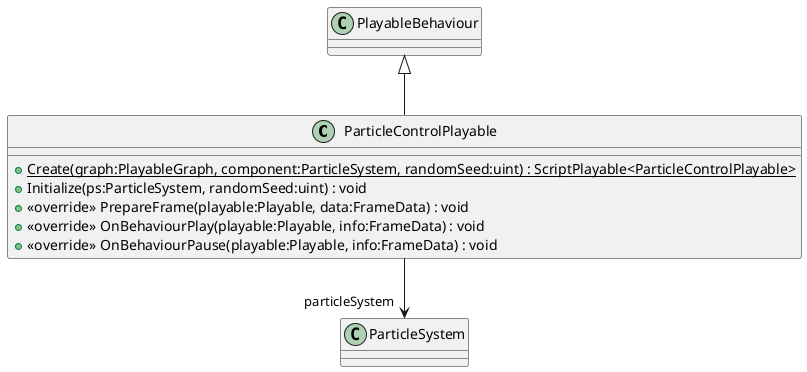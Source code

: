 @startuml
class ParticleControlPlayable {
    + {static} Create(graph:PlayableGraph, component:ParticleSystem, randomSeed:uint) : ScriptPlayable<ParticleControlPlayable>
    + Initialize(ps:ParticleSystem, randomSeed:uint) : void
    + <<override>> PrepareFrame(playable:Playable, data:FrameData) : void
    + <<override>> OnBehaviourPlay(playable:Playable, info:FrameData) : void
    + <<override>> OnBehaviourPause(playable:Playable, info:FrameData) : void
}
PlayableBehaviour <|-- ParticleControlPlayable
ParticleControlPlayable --> "particleSystem" ParticleSystem
@enduml
